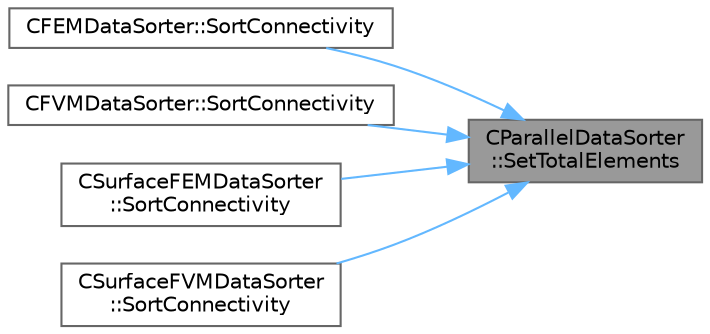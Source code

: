 digraph "CParallelDataSorter::SetTotalElements"
{
 // LATEX_PDF_SIZE
  bgcolor="transparent";
  edge [fontname=Helvetica,fontsize=10,labelfontname=Helvetica,labelfontsize=10];
  node [fontname=Helvetica,fontsize=10,shape=box,height=0.2,width=0.4];
  rankdir="RL";
  Node1 [id="Node000001",label="CParallelDataSorter\l::SetTotalElements",height=0.2,width=0.4,color="gray40", fillcolor="grey60", style="filled", fontcolor="black",tooltip="Set the total number of elements after sorting individual element types."];
  Node1 -> Node2 [id="edge1_Node000001_Node000002",dir="back",color="steelblue1",style="solid",tooltip=" "];
  Node2 [id="Node000002",label="CFEMDataSorter::SortConnectivity",height=0.2,width=0.4,color="grey40", fillcolor="white", style="filled",URL="$classCFEMDataSorter.html#a64ab49586d00b34fc18ba4f672b9ff10",tooltip="Sort the connectivities (volume and surface) into data structures used for output file writing."];
  Node1 -> Node3 [id="edge2_Node000001_Node000003",dir="back",color="steelblue1",style="solid",tooltip=" "];
  Node3 [id="Node000003",label="CFVMDataSorter::SortConnectivity",height=0.2,width=0.4,color="grey40", fillcolor="white", style="filled",URL="$classCFVMDataSorter.html#a0a1b263a6fddcf58bd0cff475f5db975",tooltip="Sort the connectivities (volume and surface) into data structures used for output file writing."];
  Node1 -> Node4 [id="edge3_Node000001_Node000004",dir="back",color="steelblue1",style="solid",tooltip=" "];
  Node4 [id="Node000004",label="CSurfaceFEMDataSorter\l::SortConnectivity",height=0.2,width=0.4,color="grey40", fillcolor="white", style="filled",URL="$classCSurfaceFEMDataSorter.html#a164bb09b5fcfaca2c080130bb0d3599a",tooltip="Sort the connectivities (volume and surface) into data structures used for output file writing...."];
  Node1 -> Node5 [id="edge4_Node000001_Node000005",dir="back",color="steelblue1",style="solid",tooltip=" "];
  Node5 [id="Node000005",label="CSurfaceFVMDataSorter\l::SortConnectivity",height=0.2,width=0.4,color="grey40", fillcolor="white", style="filled",URL="$classCSurfaceFVMDataSorter.html#a9d9da9912882fd078f7f8c5be02c3803",tooltip="Sort the connectivities (volume and surface) into data structures used for output file writing...."];
}
